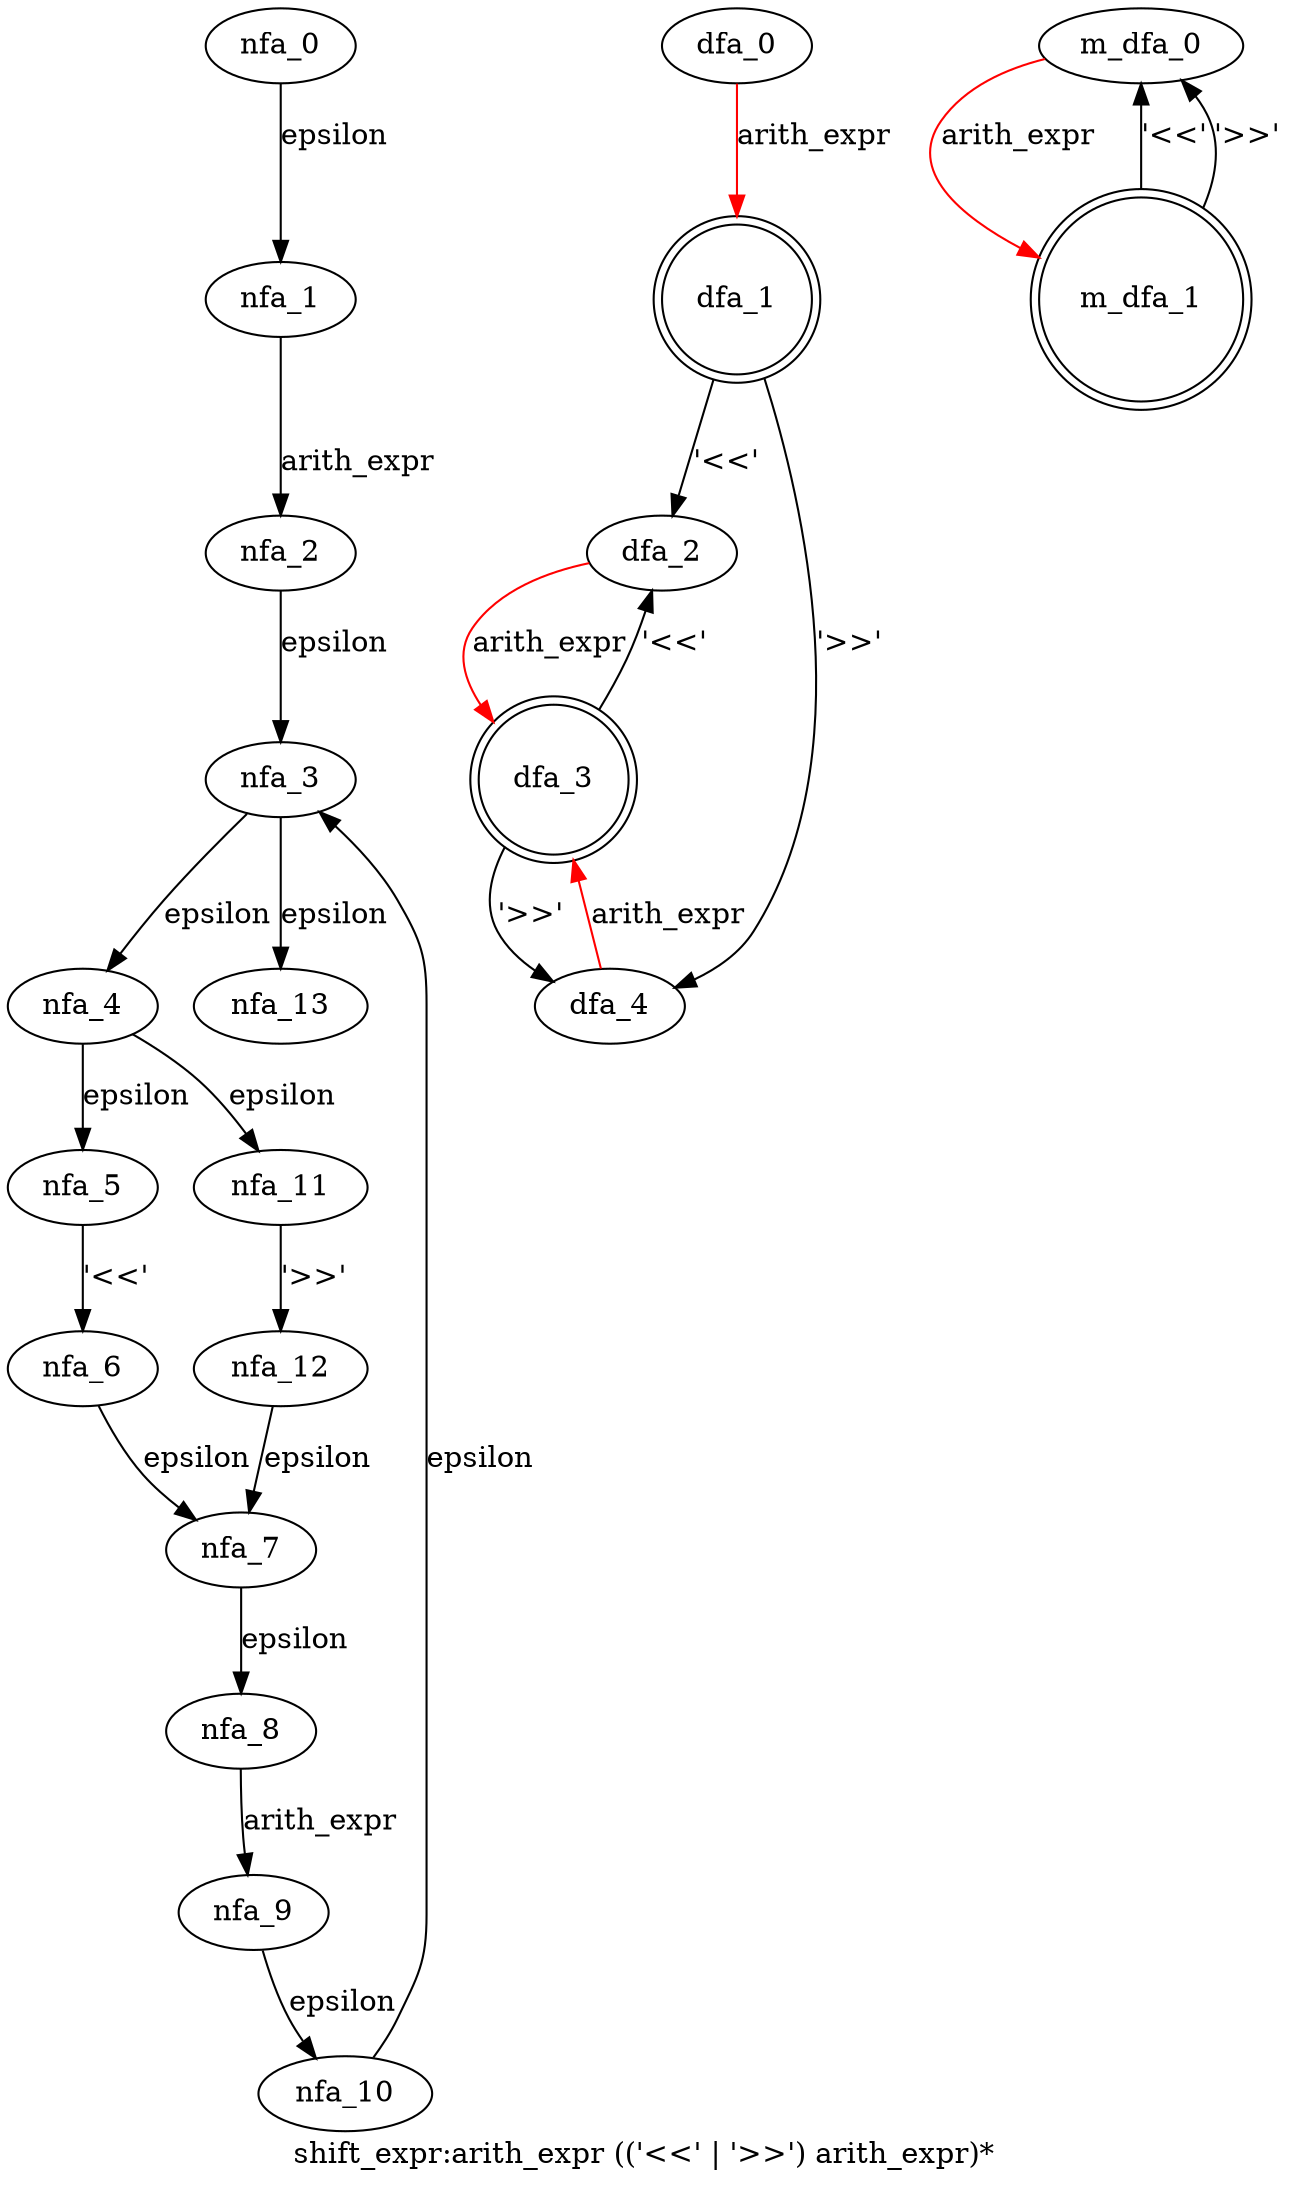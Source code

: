 digraph shift_expr {
 graph[label="shift_expr:arith_expr (('<<' | '>>') arith_expr)*"]
 subgraph shift_expr_nfa {
  nfa_0->nfa_1[label="epsilon"]
  nfa_1->nfa_2[label="arith_expr"]
  nfa_2->nfa_3[label="epsilon"]
  nfa_3->nfa_4[label="epsilon"]
  nfa_4->nfa_5[label="epsilon"]
  nfa_5->nfa_6[label="'<<'"]
  nfa_6->nfa_7[label="epsilon"]
  nfa_7->nfa_8[label="epsilon"]
  nfa_8->nfa_9[label="arith_expr"]
  nfa_9->nfa_10[label="epsilon"]
  nfa_10->nfa_3[label="epsilon"]
  nfa_4->nfa_11[label="epsilon"]
  nfa_11->nfa_12[label="'>>'"]
  nfa_12->nfa_7[label="epsilon"]
  nfa_3->nfa_13[label="epsilon"]
  }
 subgraph shift_expr_dfa {
  dfa_0->dfa_1[label="arith_expr",color=red]
  dfa_1->dfa_2[label="'<<'"]
  dfa_2->dfa_3[label="arith_expr",color=red]
  dfa_3->dfa_2[label="'<<'"]
  dfa_3->dfa_4[label="'>>'"]
  dfa_4->dfa_3[label="arith_expr",color=red]
  dfa_1->dfa_4[label="'>>'"]
  dfa_1[shape=doublecircle]
  dfa_3[shape=doublecircle]
  }
 subgraph shift_expr_m_dfa {
  m_dfa_0->m_dfa_1[label="arith_expr",color=red]
  m_dfa_1->m_dfa_0[label="'<<'"]
  m_dfa_1->m_dfa_0[label="'>>'"]
  m_dfa_1[shape=doublecircle]
  }
}
